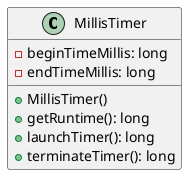 @startuml

    class MillisTimer {
        -beginTimeMillis: long
        -endTimeMillis: long
        +MillisTimer()
        +getRuntime(): long
        +launchTimer(): long
        +terminateTimer(): long
    }

@enduml
